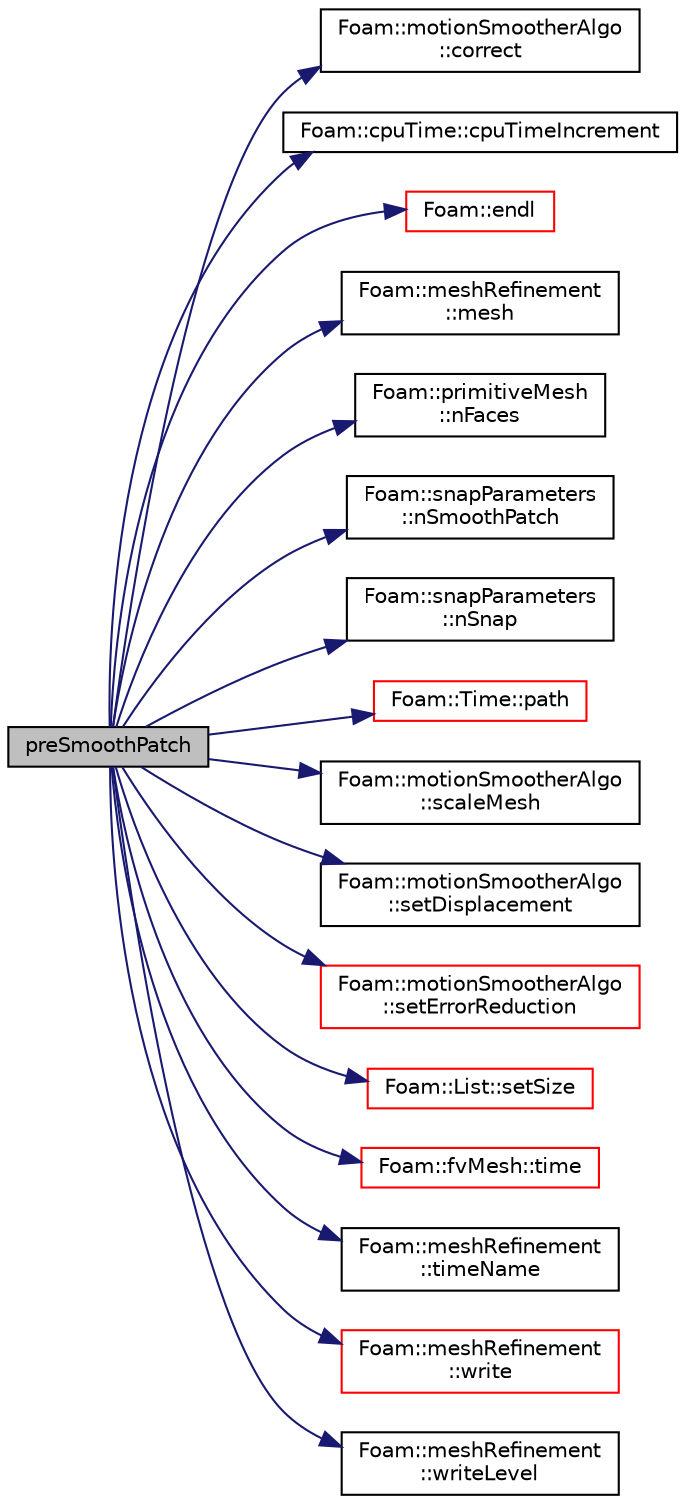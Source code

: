 digraph "preSmoothPatch"
{
  bgcolor="transparent";
  edge [fontname="Helvetica",fontsize="10",labelfontname="Helvetica",labelfontsize="10"];
  node [fontname="Helvetica",fontsize="10",shape=record];
  rankdir="LR";
  Node1 [label="preSmoothPatch",height=0.2,width=0.4,color="black", fillcolor="grey75", style="filled", fontcolor="black"];
  Node1 -> Node2 [color="midnightblue",fontsize="10",style="solid",fontname="Helvetica"];
  Node2 [label="Foam::motionSmootherAlgo\l::correct",height=0.2,width=0.4,color="black",URL="$a01530.html#a3ae44b28050c3aa494c1d8e18cf618c1",tooltip="Take over existing mesh position. "];
  Node1 -> Node3 [color="midnightblue",fontsize="10",style="solid",fontname="Helvetica"];
  Node3 [label="Foam::cpuTime::cpuTimeIncrement",height=0.2,width=0.4,color="black",URL="$a00432.html#a43eed4a8935c988474b2232d55ada013",tooltip="Return CPU time (in seconds) since last call to cpuTimeIncrement() "];
  Node1 -> Node4 [color="midnightblue",fontsize="10",style="solid",fontname="Helvetica"];
  Node4 [label="Foam::endl",height=0.2,width=0.4,color="red",URL="$a10725.html#a2db8fe02a0d3909e9351bb4275b23ce4",tooltip="Add newline and flush stream. "];
  Node1 -> Node5 [color="midnightblue",fontsize="10",style="solid",fontname="Helvetica"];
  Node5 [label="Foam::meshRefinement\l::mesh",height=0.2,width=0.4,color="black",URL="$a01469.html#a9687e6999ad5ae21072ec74623f049ff",tooltip="Reference to mesh. "];
  Node1 -> Node6 [color="midnightblue",fontsize="10",style="solid",fontname="Helvetica"];
  Node6 [label="Foam::primitiveMesh\l::nFaces",height=0.2,width=0.4,color="black",URL="$a01967.html#a9be088de373a98524a153de7da0e92e8"];
  Node1 -> Node7 [color="midnightblue",fontsize="10",style="solid",fontname="Helvetica"];
  Node7 [label="Foam::snapParameters\l::nSmoothPatch",height=0.2,width=0.4,color="black",URL="$a02359.html#a73f45d57ba236e70f4e61a6fb26ab761",tooltip="Number of patch smoothing iterations before finding. "];
  Node1 -> Node8 [color="midnightblue",fontsize="10",style="solid",fontname="Helvetica"];
  Node8 [label="Foam::snapParameters\l::nSnap",height=0.2,width=0.4,color="black",URL="$a02359.html#a862889cc4e65428ad3c219ea17235bc5",tooltip="Maximum number of snapping relaxation iterations. Should stop. "];
  Node1 -> Node9 [color="midnightblue",fontsize="10",style="solid",fontname="Helvetica"];
  Node9 [label="Foam::Time::path",height=0.2,width=0.4,color="red",URL="$a02606.html#a2db7691b348697844893a04d3110e3d5",tooltip="Return path. "];
  Node1 -> Node10 [color="midnightblue",fontsize="10",style="solid",fontname="Helvetica"];
  Node10 [label="Foam::motionSmootherAlgo\l::scaleMesh",height=0.2,width=0.4,color="black",URL="$a01530.html#ade5e6b000d223fdb79a1d68dfcb1a343",tooltip="Move mesh with given scale. Return true if mesh ok or has. "];
  Node1 -> Node11 [color="midnightblue",fontsize="10",style="solid",fontname="Helvetica"];
  Node11 [label="Foam::motionSmootherAlgo\l::setDisplacement",height=0.2,width=0.4,color="black",URL="$a01530.html#a856c4be9adaf4b4ade6db576a3d833bf",tooltip="Set displacement field from displacement on patch points. "];
  Node1 -> Node12 [color="midnightblue",fontsize="10",style="solid",fontname="Helvetica"];
  Node12 [label="Foam::motionSmootherAlgo\l::setErrorReduction",height=0.2,width=0.4,color="red",URL="$a01530.html#a2b814476dee538a120e248d24c715933",tooltip="Set the errorReduction (by how much to scale the displacement. "];
  Node1 -> Node13 [color="midnightblue",fontsize="10",style="solid",fontname="Helvetica"];
  Node13 [label="Foam::List::setSize",height=0.2,width=0.4,color="red",URL="$a01364.html#aedb985ffeaf1bdbfeccc2a8730405703",tooltip="Reset size of List. "];
  Node1 -> Node14 [color="midnightblue",fontsize="10",style="solid",fontname="Helvetica"];
  Node14 [label="Foam::fvMesh::time",height=0.2,width=0.4,color="red",URL="$a00876.html#a48fcf6de2789aff6b430b5fc1a05693f",tooltip="Return the top-level database. "];
  Node1 -> Node15 [color="midnightblue",fontsize="10",style="solid",fontname="Helvetica"];
  Node15 [label="Foam::meshRefinement\l::timeName",height=0.2,width=0.4,color="black",URL="$a01469.html#a925aaa1856045f34583ad18c62cc13db",tooltip="Replacement for Time::timeName() : return oldInstance (if. "];
  Node1 -> Node16 [color="midnightblue",fontsize="10",style="solid",fontname="Helvetica"];
  Node16 [label="Foam::meshRefinement\l::write",height=0.2,width=0.4,color="red",URL="$a01469.html#a6e5faa425b059eeb55cd904755791076",tooltip="Write mesh and all data. "];
  Node1 -> Node17 [color="midnightblue",fontsize="10",style="solid",fontname="Helvetica"];
  Node17 [label="Foam::meshRefinement\l::writeLevel",height=0.2,width=0.4,color="black",URL="$a01469.html#aeffc4049f055c08fd23bede34d7a1d0b",tooltip="Get/set write level. "];
}
